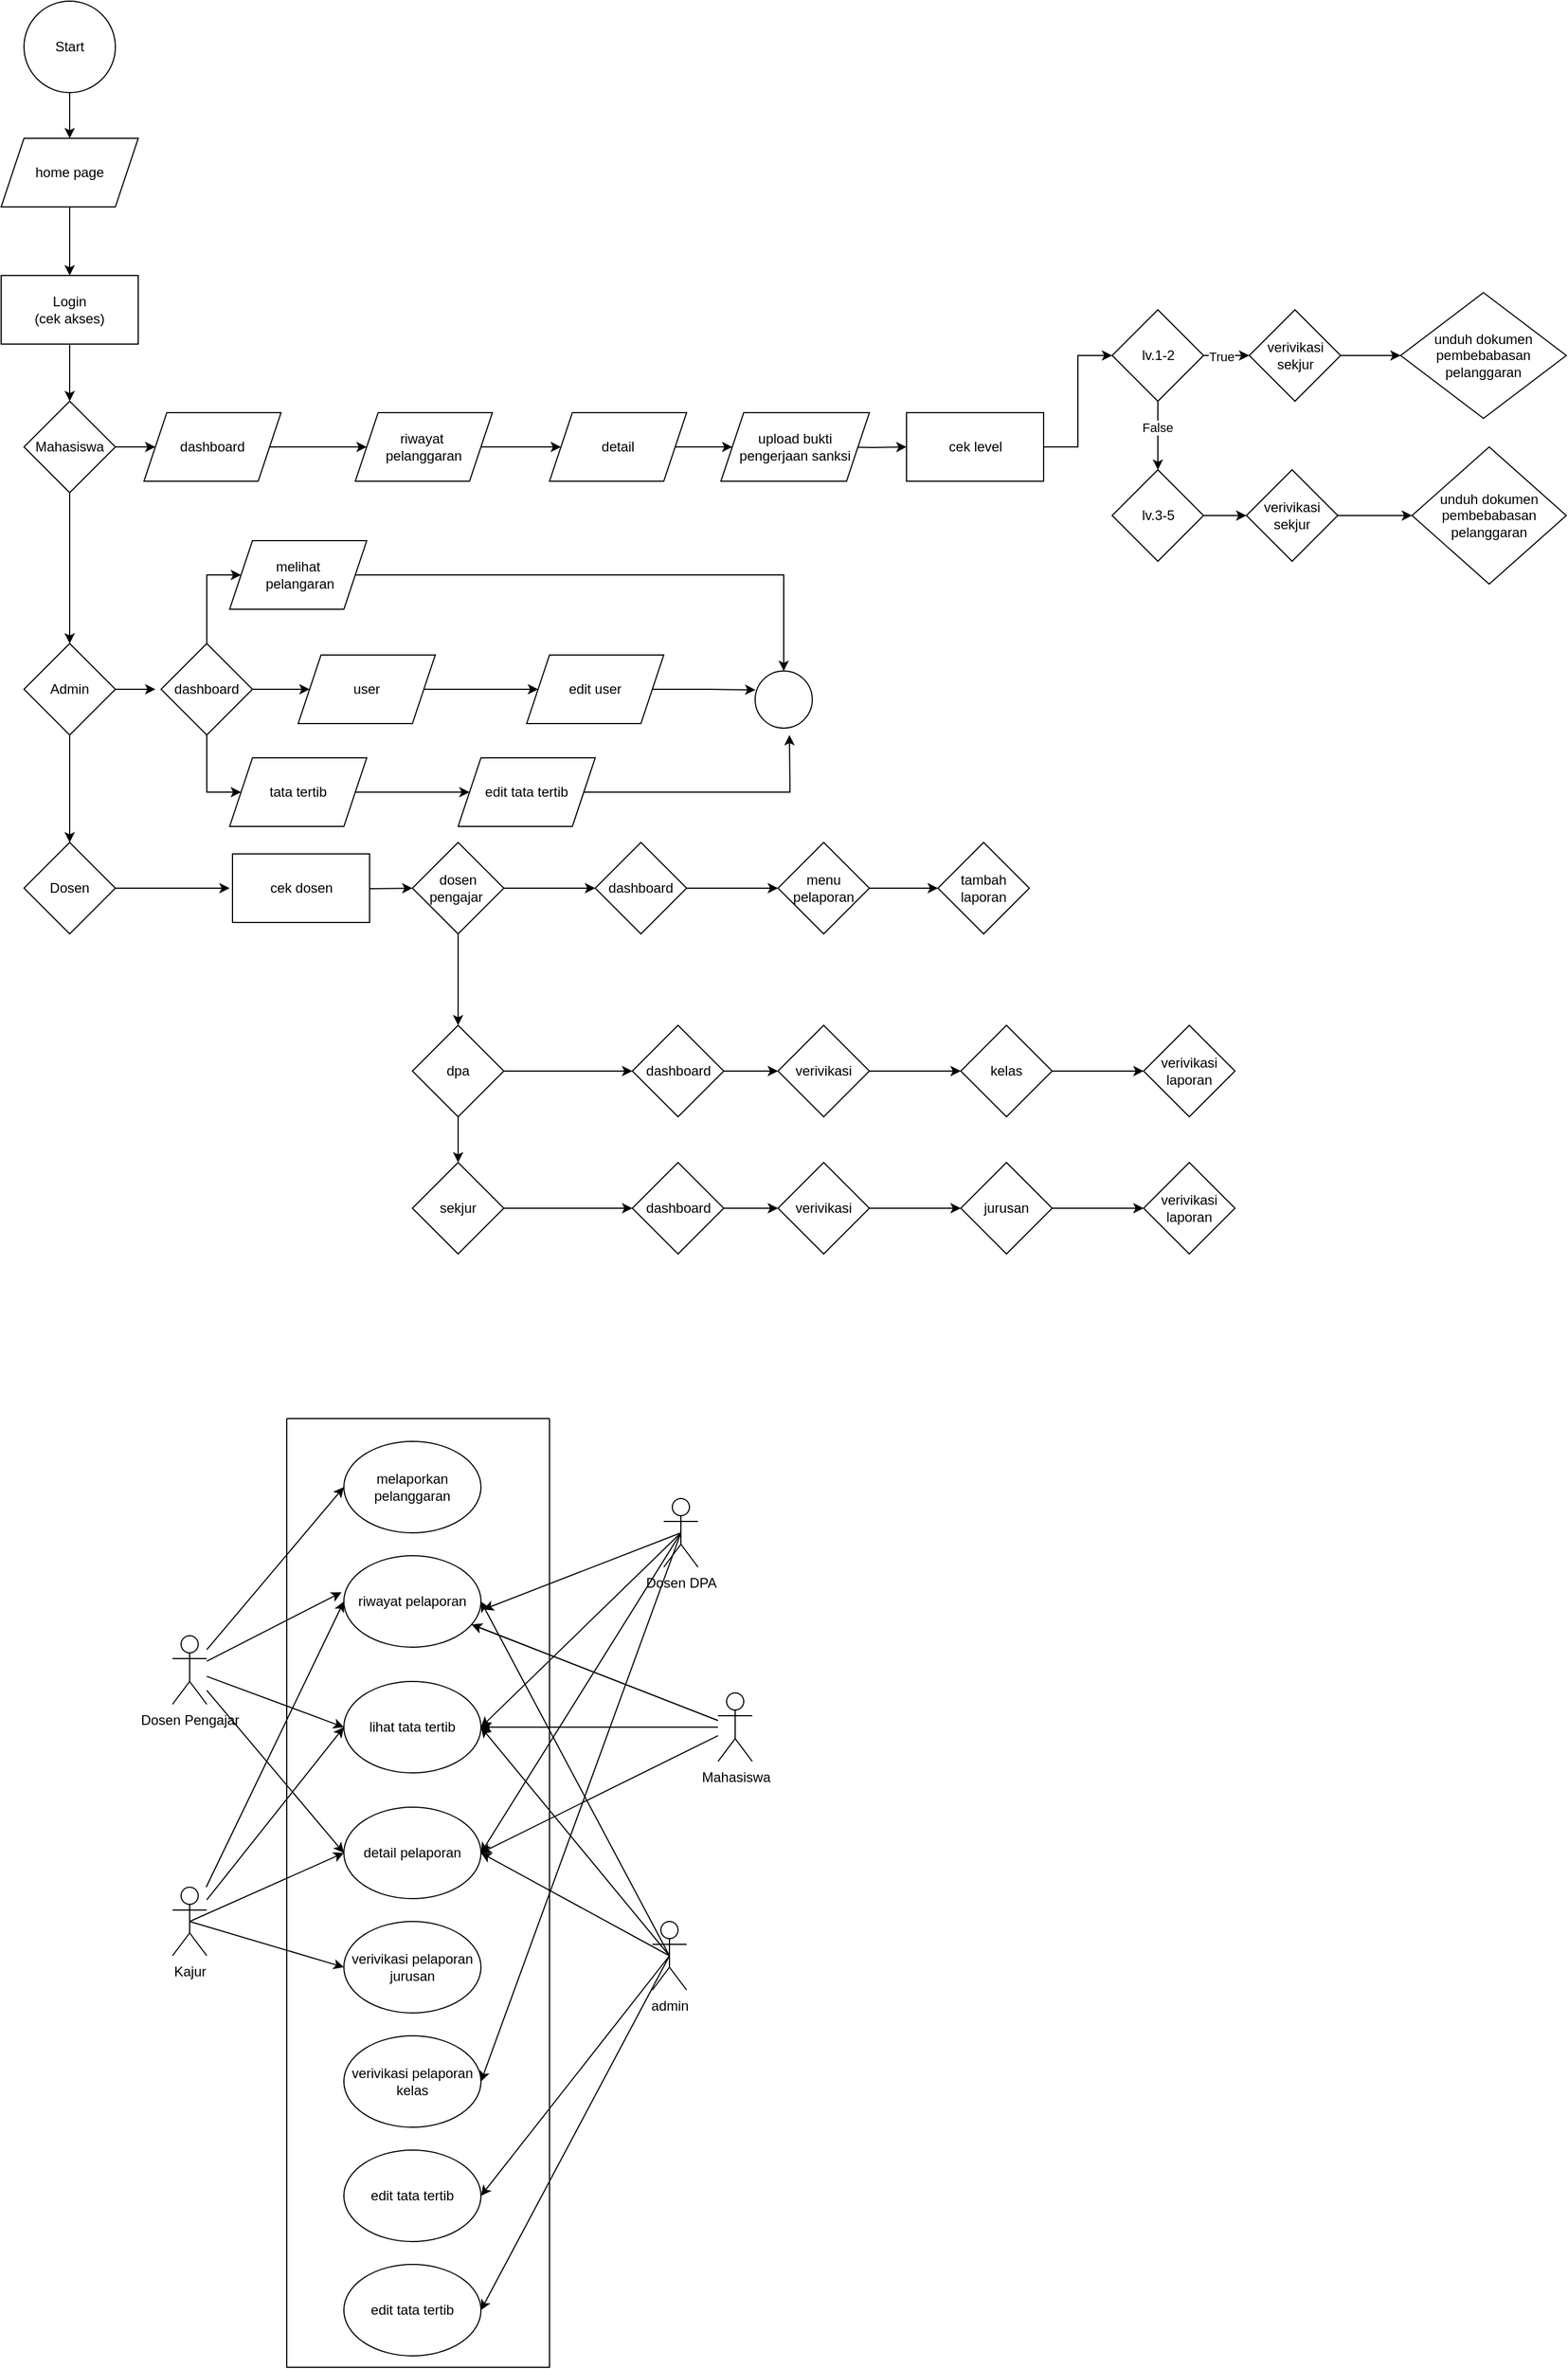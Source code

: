 <mxfile version="24.8.2">
  <diagram name="Page-1" id="3ynwzn3EcpxsBUbaeb0u">
    <mxGraphModel dx="3200" dy="1314" grid="1" gridSize="10" guides="1" tooltips="1" connect="1" arrows="1" fold="1" page="1" pageScale="1" pageWidth="850" pageHeight="1100" math="0" shadow="0">
      <root>
        <mxCell id="0" />
        <mxCell id="1" parent="0" />
        <mxCell id="JkH77zgFUwenDHWw9t2m-3" value="" style="edgeStyle=orthogonalEdgeStyle;rounded=0;orthogonalLoop=1;jettySize=auto;html=1;" edge="1" parent="1" source="JkH77zgFUwenDHWw9t2m-1" target="JkH77zgFUwenDHWw9t2m-2">
          <mxGeometry relative="1" as="geometry" />
        </mxCell>
        <mxCell id="JkH77zgFUwenDHWw9t2m-1" value="Start" style="ellipse;whiteSpace=wrap;html=1;aspect=fixed;" vertex="1" parent="1">
          <mxGeometry x="100" y="10" width="80" height="80" as="geometry" />
        </mxCell>
        <mxCell id="JkH77zgFUwenDHWw9t2m-5" value="" style="edgeStyle=orthogonalEdgeStyle;rounded=0;orthogonalLoop=1;jettySize=auto;html=1;" edge="1" parent="1" source="JkH77zgFUwenDHWw9t2m-2" target="JkH77zgFUwenDHWw9t2m-4">
          <mxGeometry relative="1" as="geometry" />
        </mxCell>
        <mxCell id="JkH77zgFUwenDHWw9t2m-2" value="home page" style="shape=parallelogram;perimeter=parallelogramPerimeter;whiteSpace=wrap;html=1;fixedSize=1;" vertex="1" parent="1">
          <mxGeometry x="80" y="130" width="120" height="60" as="geometry" />
        </mxCell>
        <mxCell id="JkH77zgFUwenDHWw9t2m-7" value="" style="edgeStyle=orthogonalEdgeStyle;rounded=0;orthogonalLoop=1;jettySize=auto;html=1;" edge="1" parent="1" source="JkH77zgFUwenDHWw9t2m-4" target="JkH77zgFUwenDHWw9t2m-6">
          <mxGeometry relative="1" as="geometry" />
        </mxCell>
        <mxCell id="JkH77zgFUwenDHWw9t2m-4" value="Login&lt;div&gt;(cek akses)&lt;/div&gt;" style="whiteSpace=wrap;html=1;" vertex="1" parent="1">
          <mxGeometry x="80" y="250" width="120" height="60" as="geometry" />
        </mxCell>
        <mxCell id="JkH77zgFUwenDHWw9t2m-9" value="" style="edgeStyle=orthogonalEdgeStyle;rounded=0;orthogonalLoop=1;jettySize=auto;html=1;" edge="1" parent="1" source="JkH77zgFUwenDHWw9t2m-6" target="JkH77zgFUwenDHWw9t2m-8">
          <mxGeometry relative="1" as="geometry" />
        </mxCell>
        <mxCell id="JkH77zgFUwenDHWw9t2m-130" style="edgeStyle=orthogonalEdgeStyle;rounded=0;orthogonalLoop=1;jettySize=auto;html=1;entryX=0;entryY=0.5;entryDx=0;entryDy=0;" edge="1" parent="1" source="JkH77zgFUwenDHWw9t2m-6" target="JkH77zgFUwenDHWw9t2m-129">
          <mxGeometry relative="1" as="geometry" />
        </mxCell>
        <mxCell id="JkH77zgFUwenDHWw9t2m-6" value="Mahasiswa" style="rhombus;whiteSpace=wrap;html=1;" vertex="1" parent="1">
          <mxGeometry x="100" y="360" width="80" height="80" as="geometry" />
        </mxCell>
        <mxCell id="JkH77zgFUwenDHWw9t2m-11" value="" style="edgeStyle=orthogonalEdgeStyle;rounded=0;orthogonalLoop=1;jettySize=auto;html=1;" edge="1" parent="1" source="JkH77zgFUwenDHWw9t2m-8" target="JkH77zgFUwenDHWw9t2m-10">
          <mxGeometry relative="1" as="geometry" />
        </mxCell>
        <mxCell id="JkH77zgFUwenDHWw9t2m-139" value="" style="edgeStyle=orthogonalEdgeStyle;rounded=0;orthogonalLoop=1;jettySize=auto;html=1;" edge="1" parent="1" source="JkH77zgFUwenDHWw9t2m-8">
          <mxGeometry relative="1" as="geometry">
            <mxPoint x="215" y="612.0" as="targetPoint" />
          </mxGeometry>
        </mxCell>
        <mxCell id="JkH77zgFUwenDHWw9t2m-8" value="Admin" style="rhombus;whiteSpace=wrap;html=1;" vertex="1" parent="1">
          <mxGeometry x="100" y="572" width="80" height="80" as="geometry" />
        </mxCell>
        <mxCell id="JkH77zgFUwenDHWw9t2m-151" style="edgeStyle=orthogonalEdgeStyle;rounded=0;orthogonalLoop=1;jettySize=auto;html=1;entryX=0;entryY=0.5;entryDx=0;entryDy=0;" edge="1" parent="1" source="JkH77zgFUwenDHWw9t2m-10">
          <mxGeometry relative="1" as="geometry">
            <mxPoint x="280" y="786" as="targetPoint" />
          </mxGeometry>
        </mxCell>
        <mxCell id="JkH77zgFUwenDHWw9t2m-10" value="Dosen" style="rhombus;whiteSpace=wrap;html=1;" vertex="1" parent="1">
          <mxGeometry x="100" y="746" width="80" height="80" as="geometry" />
        </mxCell>
        <mxCell id="JkH77zgFUwenDHWw9t2m-119" style="rounded=0;orthogonalLoop=1;jettySize=auto;html=1;" edge="1" parent="1" source="JkH77zgFUwenDHWw9t2m-12" target="JkH77zgFUwenDHWw9t2m-24">
          <mxGeometry relative="1" as="geometry" />
        </mxCell>
        <mxCell id="JkH77zgFUwenDHWw9t2m-120" style="rounded=0;orthogonalLoop=1;jettySize=auto;html=1;entryX=1;entryY=0.5;entryDx=0;entryDy=0;" edge="1" parent="1" source="JkH77zgFUwenDHWw9t2m-12" target="JkH77zgFUwenDHWw9t2m-23">
          <mxGeometry relative="1" as="geometry" />
        </mxCell>
        <mxCell id="JkH77zgFUwenDHWw9t2m-121" style="rounded=0;orthogonalLoop=1;jettySize=auto;html=1;" edge="1" parent="1" source="JkH77zgFUwenDHWw9t2m-12" target="JkH77zgFUwenDHWw9t2m-24">
          <mxGeometry relative="1" as="geometry" />
        </mxCell>
        <mxCell id="JkH77zgFUwenDHWw9t2m-122" style="rounded=0;orthogonalLoop=1;jettySize=auto;html=1;" edge="1" parent="1" source="JkH77zgFUwenDHWw9t2m-12">
          <mxGeometry relative="1" as="geometry">
            <mxPoint x="500" y="1630" as="targetPoint" />
          </mxGeometry>
        </mxCell>
        <mxCell id="JkH77zgFUwenDHWw9t2m-12" value="Mahasiswa" style="shape=umlActor;verticalLabelPosition=bottom;verticalAlign=top;html=1;outlineConnect=0;" vertex="1" parent="1">
          <mxGeometry x="707.5" y="1490" width="30" height="60" as="geometry" />
        </mxCell>
        <mxCell id="JkH77zgFUwenDHWw9t2m-82" style="rounded=0;orthogonalLoop=1;jettySize=auto;html=1;entryX=1;entryY=0.5;entryDx=0;entryDy=0;exitX=0.5;exitY=0.5;exitDx=0;exitDy=0;exitPerimeter=0;" edge="1" parent="1" source="JkH77zgFUwenDHWw9t2m-16" target="JkH77zgFUwenDHWw9t2m-23">
          <mxGeometry relative="1" as="geometry">
            <mxPoint x="610" y="1580" as="sourcePoint" />
          </mxGeometry>
        </mxCell>
        <mxCell id="JkH77zgFUwenDHWw9t2m-83" style="rounded=0;orthogonalLoop=1;jettySize=auto;html=1;exitX=0.5;exitY=0.5;exitDx=0;exitDy=0;exitPerimeter=0;entryX=1;entryY=0.5;entryDx=0;entryDy=0;" edge="1" parent="1" source="JkH77zgFUwenDHWw9t2m-16" target="JkH77zgFUwenDHWw9t2m-22">
          <mxGeometry relative="1" as="geometry" />
        </mxCell>
        <mxCell id="JkH77zgFUwenDHWw9t2m-91" style="rounded=0;orthogonalLoop=1;jettySize=auto;html=1;exitX=0.5;exitY=0.5;exitDx=0;exitDy=0;exitPerimeter=0;entryX=1;entryY=0.5;entryDx=0;entryDy=0;" edge="1" parent="1" source="JkH77zgFUwenDHWw9t2m-16" target="JkH77zgFUwenDHWw9t2m-20">
          <mxGeometry relative="1" as="geometry" />
        </mxCell>
        <mxCell id="JkH77zgFUwenDHWw9t2m-16" value="Dosen DPA" style="shape=umlActor;verticalLabelPosition=bottom;verticalAlign=top;html=1;outlineConnect=0;" vertex="1" parent="1">
          <mxGeometry x="660" y="1320" width="30" height="60" as="geometry" />
        </mxCell>
        <mxCell id="JkH77zgFUwenDHWw9t2m-20" value="verivikasi pelaporan kelas" style="ellipse;whiteSpace=wrap;html=1;" vertex="1" parent="1">
          <mxGeometry x="380" y="1790" width="120" height="80" as="geometry" />
        </mxCell>
        <mxCell id="JkH77zgFUwenDHWw9t2m-84" style="rounded=0;orthogonalLoop=1;jettySize=auto;html=1;entryX=0;entryY=0.5;entryDx=0;entryDy=0;" edge="1" parent="1" source="JkH77zgFUwenDHWw9t2m-21" target="JkH77zgFUwenDHWw9t2m-24">
          <mxGeometry relative="1" as="geometry" />
        </mxCell>
        <mxCell id="JkH77zgFUwenDHWw9t2m-85" style="rounded=0;orthogonalLoop=1;jettySize=auto;html=1;entryX=0;entryY=0.5;entryDx=0;entryDy=0;" edge="1" parent="1" source="JkH77zgFUwenDHWw9t2m-21" target="JkH77zgFUwenDHWw9t2m-23">
          <mxGeometry relative="1" as="geometry" />
        </mxCell>
        <mxCell id="JkH77zgFUwenDHWw9t2m-86" style="rounded=0;orthogonalLoop=1;jettySize=auto;html=1;exitX=0.5;exitY=0.5;exitDx=0;exitDy=0;exitPerimeter=0;entryX=0;entryY=0.5;entryDx=0;entryDy=0;" edge="1" parent="1" source="JkH77zgFUwenDHWw9t2m-21" target="JkH77zgFUwenDHWw9t2m-22">
          <mxGeometry relative="1" as="geometry" />
        </mxCell>
        <mxCell id="JkH77zgFUwenDHWw9t2m-87" style="rounded=0;orthogonalLoop=1;jettySize=auto;html=1;exitX=0.5;exitY=0.5;exitDx=0;exitDy=0;exitPerimeter=0;entryX=0;entryY=0.5;entryDx=0;entryDy=0;" edge="1" parent="1" source="JkH77zgFUwenDHWw9t2m-21" target="JkH77zgFUwenDHWw9t2m-25">
          <mxGeometry relative="1" as="geometry" />
        </mxCell>
        <mxCell id="JkH77zgFUwenDHWw9t2m-21" value="Kajur" style="shape=umlActor;verticalLabelPosition=bottom;verticalAlign=top;html=1;outlineConnect=0;" vertex="1" parent="1">
          <mxGeometry x="230" y="1660" width="30" height="60" as="geometry" />
        </mxCell>
        <mxCell id="JkH77zgFUwenDHWw9t2m-22" value="detail pelaporan&lt;span style=&quot;color: rgba(0, 0, 0, 0); font-family: monospace; font-size: 0px; text-align: start; text-wrap-mode: nowrap;&quot;&gt;%3CmxGraphModel%3E%3Croot%3E%3CmxCell%20id%3D%220%22%2F%3E%3CmxCell%20id%3D%221%22%20parent%3D%220%22%2F%3E%3CmxCell%20id%3D%222%22%20value%3D%22Mahasiswa%22%20style%3D%22shape%3DumlActor%3BverticalLabelPosition%3Dbottom%3BverticalAlign%3Dtop%3Bhtml%3D1%3BoutlineConnect%3D0%3B%22%20vertex%3D%221%22%20parent%3D%221%22%3E%3CmxGeometry%20x%3D%22420%22%20y%3D%22650%22%20width%3D%2230%22%20height%3D%2260%22%20as%3D%22geometry%22%2F%3E%3C%2FmxCell%3E%3CmxCell%20id%3D%223%22%20value%3D%22detail%20pelanggaran%22%20style%3D%22ellipse%3BwhiteSpace%3Dwrap%3Bhtml%3D1%3B%22%20vertex%3D%221%22%20parent%3D%221%22%3E%3CmxGeometry%20x%3D%22550%22%20y%3D%22780%22%20width%3D%22120%22%20height%3D%2280%22%20as%3D%22geometry%22%2F%3E%3C%2FmxCell%3E%3CmxCell%20id%3D%224%22%20value%3D%22tata%20tertib%22%20style%3D%22ellipse%3BwhiteSpace%3Dwrap%3Bhtml%3D1%3B%22%20vertex%3D%221%22%20parent%3D%221%22%3E%3CmxGeometry%20x%3D%22550%22%20y%3D%22660%22%20width%3D%22120%22%20height%3D%2280%22%20as%3D%22geometry%22%2F%3E%3C%2FmxCell%3E%3CmxCell%20id%3D%225%22%20value%3D%22riwayat%20pelanggaran%22%20style%3D%22ellipse%3BwhiteSpace%3Dwrap%3Bhtml%3D1%3B%22%20vertex%3D%221%22%20parent%3D%221%22%3E%3CmxGeometry%20x%3D%22550%22%20y%3D%22550%22%20width%3D%22120%22%20height%3D%2280%22%20as%3D%22geometry%22%2F%3E%3C%2FmxCell%3E%3C%2Froot%3E%3C%2FmxGraphModel%3E&lt;/span&gt;" style="ellipse;whiteSpace=wrap;html=1;" vertex="1" parent="1">
          <mxGeometry x="380" y="1590" width="120" height="80" as="geometry" />
        </mxCell>
        <mxCell id="JkH77zgFUwenDHWw9t2m-23" value="lihat tata tertib" style="ellipse;whiteSpace=wrap;html=1;" vertex="1" parent="1">
          <mxGeometry x="380" y="1480" width="120" height="80" as="geometry" />
        </mxCell>
        <mxCell id="JkH77zgFUwenDHWw9t2m-24" value="riwayat pelaporan" style="ellipse;whiteSpace=wrap;html=1;" vertex="1" parent="1">
          <mxGeometry x="380" y="1370" width="120" height="80" as="geometry" />
        </mxCell>
        <mxCell id="JkH77zgFUwenDHWw9t2m-25" value="verivikasi pelaporan jurusan" style="ellipse;whiteSpace=wrap;html=1;" vertex="1" parent="1">
          <mxGeometry x="380" y="1690" width="120" height="80" as="geometry" />
        </mxCell>
        <mxCell id="JkH77zgFUwenDHWw9t2m-88" style="rounded=0;orthogonalLoop=1;jettySize=auto;html=1;entryX=0;entryY=0.5;entryDx=0;entryDy=0;" edge="1" parent="1" source="JkH77zgFUwenDHWw9t2m-26" target="JkH77zgFUwenDHWw9t2m-23">
          <mxGeometry relative="1" as="geometry" />
        </mxCell>
        <mxCell id="JkH77zgFUwenDHWw9t2m-89" style="rounded=0;orthogonalLoop=1;jettySize=auto;html=1;entryX=0;entryY=0.5;entryDx=0;entryDy=0;" edge="1" parent="1" source="JkH77zgFUwenDHWw9t2m-26" target="JkH77zgFUwenDHWw9t2m-22">
          <mxGeometry relative="1" as="geometry" />
        </mxCell>
        <mxCell id="JkH77zgFUwenDHWw9t2m-93" style="rounded=0;orthogonalLoop=1;jettySize=auto;html=1;entryX=0;entryY=0.5;entryDx=0;entryDy=0;" edge="1" parent="1" source="JkH77zgFUwenDHWw9t2m-26" target="JkH77zgFUwenDHWw9t2m-30">
          <mxGeometry relative="1" as="geometry" />
        </mxCell>
        <mxCell id="JkH77zgFUwenDHWw9t2m-26" value="Dosen Pengajar" style="shape=umlActor;verticalLabelPosition=bottom;verticalAlign=top;html=1;outlineConnect=0;" vertex="1" parent="1">
          <mxGeometry x="230" y="1440" width="30" height="60" as="geometry" />
        </mxCell>
        <mxCell id="JkH77zgFUwenDHWw9t2m-30" value="melaporkan pelanggaran" style="ellipse;whiteSpace=wrap;html=1;" vertex="1" parent="1">
          <mxGeometry x="380" y="1270" width="120" height="80" as="geometry" />
        </mxCell>
        <mxCell id="JkH77zgFUwenDHWw9t2m-97" style="rounded=0;orthogonalLoop=1;jettySize=auto;html=1;exitX=0.5;exitY=0.5;exitDx=0;exitDy=0;exitPerimeter=0;entryX=1;entryY=0.5;entryDx=0;entryDy=0;" edge="1" parent="1" source="JkH77zgFUwenDHWw9t2m-31" target="JkH77zgFUwenDHWw9t2m-96">
          <mxGeometry relative="1" as="geometry" />
        </mxCell>
        <mxCell id="JkH77zgFUwenDHWw9t2m-99" style="rounded=0;orthogonalLoop=1;jettySize=auto;html=1;exitX=0.5;exitY=0.5;exitDx=0;exitDy=0;exitPerimeter=0;entryX=1;entryY=0.5;entryDx=0;entryDy=0;" edge="1" parent="1" source="JkH77zgFUwenDHWw9t2m-31" target="JkH77zgFUwenDHWw9t2m-98">
          <mxGeometry relative="1" as="geometry" />
        </mxCell>
        <mxCell id="JkH77zgFUwenDHWw9t2m-100" style="rounded=0;orthogonalLoop=1;jettySize=auto;html=1;exitX=0.5;exitY=0.5;exitDx=0;exitDy=0;exitPerimeter=0;entryX=1;entryY=0.5;entryDx=0;entryDy=0;" edge="1" parent="1" source="JkH77zgFUwenDHWw9t2m-31" target="JkH77zgFUwenDHWw9t2m-22">
          <mxGeometry relative="1" as="geometry" />
        </mxCell>
        <mxCell id="JkH77zgFUwenDHWw9t2m-101" style="rounded=0;orthogonalLoop=1;jettySize=auto;html=1;exitX=0.5;exitY=0.5;exitDx=0;exitDy=0;exitPerimeter=0;entryX=1;entryY=0.5;entryDx=0;entryDy=0;" edge="1" parent="1" source="JkH77zgFUwenDHWw9t2m-31" target="JkH77zgFUwenDHWw9t2m-23">
          <mxGeometry relative="1" as="geometry" />
        </mxCell>
        <mxCell id="JkH77zgFUwenDHWw9t2m-102" style="rounded=0;orthogonalLoop=1;jettySize=auto;html=1;exitX=0.5;exitY=0.5;exitDx=0;exitDy=0;exitPerimeter=0;entryX=1;entryY=0.5;entryDx=0;entryDy=0;" edge="1" parent="1" source="JkH77zgFUwenDHWw9t2m-31" target="JkH77zgFUwenDHWw9t2m-24">
          <mxGeometry relative="1" as="geometry" />
        </mxCell>
        <mxCell id="JkH77zgFUwenDHWw9t2m-31" value="admin" style="shape=umlActor;verticalLabelPosition=bottom;verticalAlign=top;html=1;outlineConnect=0;" vertex="1" parent="1">
          <mxGeometry x="650" y="1690" width="30" height="60" as="geometry" />
        </mxCell>
        <mxCell id="JkH77zgFUwenDHWw9t2m-45" value="" style="edgeStyle=orthogonalEdgeStyle;rounded=0;orthogonalLoop=1;jettySize=auto;html=1;" edge="1" parent="1" target="JkH77zgFUwenDHWw9t2m-44">
          <mxGeometry relative="1" as="geometry">
            <mxPoint x="812.5" y="400" as="sourcePoint" />
          </mxGeometry>
        </mxCell>
        <mxCell id="JkH77zgFUwenDHWw9t2m-106" value="" style="edgeStyle=orthogonalEdgeStyle;rounded=0;orthogonalLoop=1;jettySize=auto;html=1;" edge="1" parent="1" source="JkH77zgFUwenDHWw9t2m-44" target="JkH77zgFUwenDHWw9t2m-105">
          <mxGeometry relative="1" as="geometry">
            <Array as="points">
              <mxPoint x="1022.5" y="400" />
              <mxPoint x="1022.5" y="320" />
            </Array>
          </mxGeometry>
        </mxCell>
        <mxCell id="JkH77zgFUwenDHWw9t2m-44" value="cek level" style="whiteSpace=wrap;html=1;" vertex="1" parent="1">
          <mxGeometry x="872.5" y="370" width="120" height="60" as="geometry" />
        </mxCell>
        <mxCell id="JkH77zgFUwenDHWw9t2m-50" value="" style="edgeStyle=orthogonalEdgeStyle;rounded=0;orthogonalLoop=1;jettySize=auto;html=1;" edge="1" parent="1" source="JkH77zgFUwenDHWw9t2m-46" target="JkH77zgFUwenDHWw9t2m-49">
          <mxGeometry relative="1" as="geometry" />
        </mxCell>
        <mxCell id="JkH77zgFUwenDHWw9t2m-46" value="verivikasi sekjur" style="rhombus;whiteSpace=wrap;html=1;" vertex="1" parent="1">
          <mxGeometry x="1172.5" y="280" width="80" height="80" as="geometry" />
        </mxCell>
        <mxCell id="JkH77zgFUwenDHWw9t2m-49" value="unduh dokumen pembebabasan pelanggaran" style="rhombus;whiteSpace=wrap;html=1;" vertex="1" parent="1">
          <mxGeometry x="1305" y="265" width="145" height="110" as="geometry" />
        </mxCell>
        <mxCell id="JkH77zgFUwenDHWw9t2m-59" value="" style="edgeStyle=orthogonalEdgeStyle;rounded=0;orthogonalLoop=1;jettySize=auto;html=1;" edge="1" parent="1" target="JkH77zgFUwenDHWw9t2m-58">
          <mxGeometry relative="1" as="geometry">
            <mxPoint x="360" y="786" as="sourcePoint" />
          </mxGeometry>
        </mxCell>
        <mxCell id="JkH77zgFUwenDHWw9t2m-61" value="" style="edgeStyle=orthogonalEdgeStyle;rounded=0;orthogonalLoop=1;jettySize=auto;html=1;" edge="1" parent="1" source="JkH77zgFUwenDHWw9t2m-58" target="JkH77zgFUwenDHWw9t2m-60">
          <mxGeometry relative="1" as="geometry" />
        </mxCell>
        <mxCell id="JkH77zgFUwenDHWw9t2m-158" value="" style="edgeStyle=orthogonalEdgeStyle;rounded=0;orthogonalLoop=1;jettySize=auto;html=1;" edge="1" parent="1" source="JkH77zgFUwenDHWw9t2m-58" target="JkH77zgFUwenDHWw9t2m-66">
          <mxGeometry relative="1" as="geometry" />
        </mxCell>
        <mxCell id="JkH77zgFUwenDHWw9t2m-58" value="dosen pengajar&amp;nbsp;" style="rhombus;whiteSpace=wrap;html=1;" vertex="1" parent="1">
          <mxGeometry x="440" y="746" width="80" height="80" as="geometry" />
        </mxCell>
        <mxCell id="JkH77zgFUwenDHWw9t2m-63" value="" style="edgeStyle=orthogonalEdgeStyle;rounded=0;orthogonalLoop=1;jettySize=auto;html=1;" edge="1" parent="1" source="JkH77zgFUwenDHWw9t2m-60" target="JkH77zgFUwenDHWw9t2m-62">
          <mxGeometry relative="1" as="geometry" />
        </mxCell>
        <mxCell id="JkH77zgFUwenDHWw9t2m-60" value="dashboard" style="rhombus;whiteSpace=wrap;html=1;" vertex="1" parent="1">
          <mxGeometry x="600" y="746" width="80" height="80" as="geometry" />
        </mxCell>
        <mxCell id="JkH77zgFUwenDHWw9t2m-65" value="" style="edgeStyle=orthogonalEdgeStyle;rounded=0;orthogonalLoop=1;jettySize=auto;html=1;" edge="1" parent="1" source="JkH77zgFUwenDHWw9t2m-62" target="JkH77zgFUwenDHWw9t2m-64">
          <mxGeometry relative="1" as="geometry" />
        </mxCell>
        <mxCell id="JkH77zgFUwenDHWw9t2m-62" value="menu pelaporan" style="rhombus;whiteSpace=wrap;html=1;" vertex="1" parent="1">
          <mxGeometry x="760" y="746" width="80" height="80" as="geometry" />
        </mxCell>
        <mxCell id="JkH77zgFUwenDHWw9t2m-64" value="tambah laporan" style="rhombus;whiteSpace=wrap;html=1;" vertex="1" parent="1">
          <mxGeometry x="900" y="746" width="80" height="80" as="geometry" />
        </mxCell>
        <mxCell id="JkH77zgFUwenDHWw9t2m-69" value="" style="edgeStyle=orthogonalEdgeStyle;rounded=0;orthogonalLoop=1;jettySize=auto;html=1;" edge="1" parent="1" source="JkH77zgFUwenDHWw9t2m-66" target="JkH77zgFUwenDHWw9t2m-68">
          <mxGeometry relative="1" as="geometry" />
        </mxCell>
        <mxCell id="JkH77zgFUwenDHWw9t2m-181" value="" style="edgeStyle=orthogonalEdgeStyle;rounded=0;orthogonalLoop=1;jettySize=auto;html=1;" edge="1" parent="1" source="JkH77zgFUwenDHWw9t2m-66" target="JkH77zgFUwenDHWw9t2m-173">
          <mxGeometry relative="1" as="geometry" />
        </mxCell>
        <mxCell id="JkH77zgFUwenDHWw9t2m-66" value="dpa" style="rhombus;whiteSpace=wrap;html=1;" vertex="1" parent="1">
          <mxGeometry x="440" y="906" width="80" height="80" as="geometry" />
        </mxCell>
        <mxCell id="JkH77zgFUwenDHWw9t2m-75" value="" style="edgeStyle=orthogonalEdgeStyle;rounded=0;orthogonalLoop=1;jettySize=auto;html=1;" edge="1" parent="1" source="JkH77zgFUwenDHWw9t2m-68" target="JkH77zgFUwenDHWw9t2m-74">
          <mxGeometry relative="1" as="geometry" />
        </mxCell>
        <mxCell id="JkH77zgFUwenDHWw9t2m-68" value="dashboard" style="rhombus;whiteSpace=wrap;html=1;" vertex="1" parent="1">
          <mxGeometry x="632.5" y="906" width="80" height="80" as="geometry" />
        </mxCell>
        <mxCell id="JkH77zgFUwenDHWw9t2m-77" value="" style="edgeStyle=orthogonalEdgeStyle;rounded=0;orthogonalLoop=1;jettySize=auto;html=1;" edge="1" parent="1" source="JkH77zgFUwenDHWw9t2m-74" target="JkH77zgFUwenDHWw9t2m-76">
          <mxGeometry relative="1" as="geometry" />
        </mxCell>
        <mxCell id="JkH77zgFUwenDHWw9t2m-74" value="verivikasi" style="rhombus;whiteSpace=wrap;html=1;" vertex="1" parent="1">
          <mxGeometry x="760" y="906" width="80" height="80" as="geometry" />
        </mxCell>
        <mxCell id="JkH77zgFUwenDHWw9t2m-79" value="" style="edgeStyle=orthogonalEdgeStyle;rounded=0;orthogonalLoop=1;jettySize=auto;html=1;" edge="1" parent="1" source="JkH77zgFUwenDHWw9t2m-76" target="JkH77zgFUwenDHWw9t2m-78">
          <mxGeometry relative="1" as="geometry" />
        </mxCell>
        <mxCell id="JkH77zgFUwenDHWw9t2m-76" value="kelas" style="rhombus;whiteSpace=wrap;html=1;" vertex="1" parent="1">
          <mxGeometry x="920" y="906" width="80" height="80" as="geometry" />
        </mxCell>
        <mxCell id="JkH77zgFUwenDHWw9t2m-78" value="verivikasi laporan" style="rhombus;whiteSpace=wrap;html=1;" vertex="1" parent="1">
          <mxGeometry x="1080" y="906" width="80" height="80" as="geometry" />
        </mxCell>
        <mxCell id="JkH77zgFUwenDHWw9t2m-81" style="rounded=0;orthogonalLoop=1;jettySize=auto;html=1;exitX=0.5;exitY=0.5;exitDx=0;exitDy=0;exitPerimeter=0;entryX=1.017;entryY=0.588;entryDx=0;entryDy=0;entryPerimeter=0;" edge="1" parent="1" source="JkH77zgFUwenDHWw9t2m-16" target="JkH77zgFUwenDHWw9t2m-24">
          <mxGeometry relative="1" as="geometry" />
        </mxCell>
        <mxCell id="JkH77zgFUwenDHWw9t2m-90" style="rounded=0;orthogonalLoop=1;jettySize=auto;html=1;entryX=-0.017;entryY=0.4;entryDx=0;entryDy=0;entryPerimeter=0;" edge="1" parent="1" source="JkH77zgFUwenDHWw9t2m-26" target="JkH77zgFUwenDHWw9t2m-24">
          <mxGeometry relative="1" as="geometry" />
        </mxCell>
        <mxCell id="JkH77zgFUwenDHWw9t2m-96" value="edit tata tertib" style="ellipse;whiteSpace=wrap;html=1;" vertex="1" parent="1">
          <mxGeometry x="380" y="1890" width="120" height="80" as="geometry" />
        </mxCell>
        <mxCell id="JkH77zgFUwenDHWw9t2m-98" value="edit tata tertib" style="ellipse;whiteSpace=wrap;html=1;" vertex="1" parent="1">
          <mxGeometry x="380" y="1990" width="120" height="80" as="geometry" />
        </mxCell>
        <mxCell id="JkH77zgFUwenDHWw9t2m-104" value="" style="swimlane;startSize=0;" vertex="1" parent="1">
          <mxGeometry x="330" y="1250" width="230" height="830" as="geometry" />
        </mxCell>
        <mxCell id="JkH77zgFUwenDHWw9t2m-107" value="" style="edgeStyle=orthogonalEdgeStyle;rounded=0;orthogonalLoop=1;jettySize=auto;html=1;" edge="1" parent="1" source="JkH77zgFUwenDHWw9t2m-105" target="JkH77zgFUwenDHWw9t2m-46">
          <mxGeometry relative="1" as="geometry" />
        </mxCell>
        <mxCell id="JkH77zgFUwenDHWw9t2m-115" value="True" style="edgeLabel;html=1;align=center;verticalAlign=middle;resizable=0;points=[];" vertex="1" connectable="0" parent="JkH77zgFUwenDHWw9t2m-107">
          <mxGeometry x="-0.25" y="-1" relative="1" as="geometry">
            <mxPoint as="offset" />
          </mxGeometry>
        </mxCell>
        <mxCell id="JkH77zgFUwenDHWw9t2m-114" value="" style="edgeStyle=orthogonalEdgeStyle;rounded=0;orthogonalLoop=1;jettySize=auto;html=1;" edge="1" parent="1" source="JkH77zgFUwenDHWw9t2m-105" target="JkH77zgFUwenDHWw9t2m-112">
          <mxGeometry relative="1" as="geometry" />
        </mxCell>
        <mxCell id="JkH77zgFUwenDHWw9t2m-117" value="False" style="edgeLabel;html=1;align=center;verticalAlign=middle;resizable=0;points=[];" vertex="1" connectable="0" parent="JkH77zgFUwenDHWw9t2m-114">
          <mxGeometry x="-0.233" y="-1" relative="1" as="geometry">
            <mxPoint as="offset" />
          </mxGeometry>
        </mxCell>
        <mxCell id="JkH77zgFUwenDHWw9t2m-105" value="lv.1-2" style="rhombus;whiteSpace=wrap;html=1;" vertex="1" parent="1">
          <mxGeometry x="1052.5" y="280" width="80" height="80" as="geometry" />
        </mxCell>
        <mxCell id="JkH77zgFUwenDHWw9t2m-108" value="" style="edgeStyle=orthogonalEdgeStyle;rounded=0;orthogonalLoop=1;jettySize=auto;html=1;" edge="1" parent="1" source="JkH77zgFUwenDHWw9t2m-109" target="JkH77zgFUwenDHWw9t2m-110">
          <mxGeometry relative="1" as="geometry" />
        </mxCell>
        <mxCell id="JkH77zgFUwenDHWw9t2m-109" value="verivikasi sekjur" style="rhombus;whiteSpace=wrap;html=1;" vertex="1" parent="1">
          <mxGeometry x="1170" y="420" width="80" height="80" as="geometry" />
        </mxCell>
        <mxCell id="JkH77zgFUwenDHWw9t2m-110" value="unduh dokumen pembebabasan pelanggaran" style="rhombus;whiteSpace=wrap;html=1;" vertex="1" parent="1">
          <mxGeometry x="1315" y="400" width="135" height="120" as="geometry" />
        </mxCell>
        <mxCell id="JkH77zgFUwenDHWw9t2m-111" value="" style="edgeStyle=orthogonalEdgeStyle;rounded=0;orthogonalLoop=1;jettySize=auto;html=1;" edge="1" parent="1" source="JkH77zgFUwenDHWw9t2m-112" target="JkH77zgFUwenDHWw9t2m-109">
          <mxGeometry relative="1" as="geometry" />
        </mxCell>
        <mxCell id="JkH77zgFUwenDHWw9t2m-112" value="lv.3-5" style="rhombus;whiteSpace=wrap;html=1;" vertex="1" parent="1">
          <mxGeometry x="1052.5" y="420" width="80" height="80" as="geometry" />
        </mxCell>
        <mxCell id="JkH77zgFUwenDHWw9t2m-133" value="" style="edgeStyle=orthogonalEdgeStyle;rounded=0;orthogonalLoop=1;jettySize=auto;html=1;" edge="1" parent="1" source="JkH77zgFUwenDHWw9t2m-129" target="JkH77zgFUwenDHWw9t2m-131">
          <mxGeometry relative="1" as="geometry" />
        </mxCell>
        <mxCell id="JkH77zgFUwenDHWw9t2m-129" value="dashboard" style="shape=parallelogram;perimeter=parallelogramPerimeter;whiteSpace=wrap;html=1;fixedSize=1;" vertex="1" parent="1">
          <mxGeometry x="205" y="370" width="120" height="60" as="geometry" />
        </mxCell>
        <mxCell id="JkH77zgFUwenDHWw9t2m-135" value="" style="edgeStyle=orthogonalEdgeStyle;rounded=0;orthogonalLoop=1;jettySize=auto;html=1;" edge="1" parent="1" source="JkH77zgFUwenDHWw9t2m-131" target="JkH77zgFUwenDHWw9t2m-134">
          <mxGeometry relative="1" as="geometry" />
        </mxCell>
        <mxCell id="JkH77zgFUwenDHWw9t2m-131" value="riwayat&amp;nbsp;&lt;div&gt;pelanggaran&lt;/div&gt;" style="shape=parallelogram;perimeter=parallelogramPerimeter;whiteSpace=wrap;html=1;fixedSize=1;" vertex="1" parent="1">
          <mxGeometry x="390" y="370" width="120" height="60" as="geometry" />
        </mxCell>
        <mxCell id="JkH77zgFUwenDHWw9t2m-137" value="" style="edgeStyle=orthogonalEdgeStyle;rounded=0;orthogonalLoop=1;jettySize=auto;html=1;" edge="1" parent="1" source="JkH77zgFUwenDHWw9t2m-134" target="JkH77zgFUwenDHWw9t2m-136">
          <mxGeometry relative="1" as="geometry" />
        </mxCell>
        <mxCell id="JkH77zgFUwenDHWw9t2m-134" value="detail" style="shape=parallelogram;perimeter=parallelogramPerimeter;whiteSpace=wrap;html=1;fixedSize=1;" vertex="1" parent="1">
          <mxGeometry x="560" y="370" width="120" height="60" as="geometry" />
        </mxCell>
        <mxCell id="JkH77zgFUwenDHWw9t2m-136" value="upload bukti pengerjaan sanksi" style="shape=parallelogram;perimeter=parallelogramPerimeter;whiteSpace=wrap;html=1;fixedSize=1;" vertex="1" parent="1">
          <mxGeometry x="710" y="370" width="130" height="60" as="geometry" />
        </mxCell>
        <mxCell id="JkH77zgFUwenDHWw9t2m-142" style="edgeStyle=orthogonalEdgeStyle;rounded=0;orthogonalLoop=1;jettySize=auto;html=1;entryX=0;entryY=0.5;entryDx=0;entryDy=0;" edge="1" parent="1" source="JkH77zgFUwenDHWw9t2m-140" target="JkH77zgFUwenDHWw9t2m-141">
          <mxGeometry relative="1" as="geometry">
            <Array as="points">
              <mxPoint x="260" y="512" />
            </Array>
          </mxGeometry>
        </mxCell>
        <mxCell id="JkH77zgFUwenDHWw9t2m-144" value="" style="edgeStyle=orthogonalEdgeStyle;rounded=0;orthogonalLoop=1;jettySize=auto;html=1;" edge="1" parent="1" source="JkH77zgFUwenDHWw9t2m-140" target="JkH77zgFUwenDHWw9t2m-143">
          <mxGeometry relative="1" as="geometry" />
        </mxCell>
        <mxCell id="JkH77zgFUwenDHWw9t2m-148" style="edgeStyle=orthogonalEdgeStyle;rounded=0;orthogonalLoop=1;jettySize=auto;html=1;entryX=0;entryY=0.5;entryDx=0;entryDy=0;" edge="1" parent="1" source="JkH77zgFUwenDHWw9t2m-140" target="JkH77zgFUwenDHWw9t2m-147">
          <mxGeometry relative="1" as="geometry">
            <Array as="points">
              <mxPoint x="260" y="702" />
            </Array>
          </mxGeometry>
        </mxCell>
        <mxCell id="JkH77zgFUwenDHWw9t2m-140" value="dashboard" style="rhombus;whiteSpace=wrap;html=1;" vertex="1" parent="1">
          <mxGeometry x="220" y="572" width="80" height="80" as="geometry" />
        </mxCell>
        <mxCell id="JkH77zgFUwenDHWw9t2m-153" style="edgeStyle=orthogonalEdgeStyle;rounded=0;orthogonalLoop=1;jettySize=auto;html=1;entryX=0.5;entryY=0;entryDx=0;entryDy=0;" edge="1" parent="1" source="JkH77zgFUwenDHWw9t2m-141" target="JkH77zgFUwenDHWw9t2m-152">
          <mxGeometry relative="1" as="geometry" />
        </mxCell>
        <mxCell id="JkH77zgFUwenDHWw9t2m-141" value="melihat&lt;div&gt;&amp;nbsp;pelangaran&lt;/div&gt;" style="shape=parallelogram;perimeter=parallelogramPerimeter;whiteSpace=wrap;html=1;fixedSize=1;" vertex="1" parent="1">
          <mxGeometry x="280" y="482" width="120" height="60" as="geometry" />
        </mxCell>
        <mxCell id="JkH77zgFUwenDHWw9t2m-146" value="" style="edgeStyle=orthogonalEdgeStyle;rounded=0;orthogonalLoop=1;jettySize=auto;html=1;" edge="1" parent="1" source="JkH77zgFUwenDHWw9t2m-143" target="JkH77zgFUwenDHWw9t2m-145">
          <mxGeometry relative="1" as="geometry" />
        </mxCell>
        <mxCell id="JkH77zgFUwenDHWw9t2m-143" value="user" style="shape=parallelogram;perimeter=parallelogramPerimeter;whiteSpace=wrap;html=1;fixedSize=1;" vertex="1" parent="1">
          <mxGeometry x="340" y="582" width="120" height="60" as="geometry" />
        </mxCell>
        <mxCell id="JkH77zgFUwenDHWw9t2m-145" value="edit user" style="shape=parallelogram;perimeter=parallelogramPerimeter;whiteSpace=wrap;html=1;fixedSize=1;" vertex="1" parent="1">
          <mxGeometry x="540" y="582" width="120" height="60" as="geometry" />
        </mxCell>
        <mxCell id="JkH77zgFUwenDHWw9t2m-150" value="" style="edgeStyle=orthogonalEdgeStyle;rounded=0;orthogonalLoop=1;jettySize=auto;html=1;" edge="1" parent="1" source="JkH77zgFUwenDHWw9t2m-147" target="JkH77zgFUwenDHWw9t2m-149">
          <mxGeometry relative="1" as="geometry" />
        </mxCell>
        <mxCell id="JkH77zgFUwenDHWw9t2m-147" value="tata tertib" style="shape=parallelogram;perimeter=parallelogramPerimeter;whiteSpace=wrap;html=1;fixedSize=1;" vertex="1" parent="1">
          <mxGeometry x="280" y="672" width="120" height="60" as="geometry" />
        </mxCell>
        <mxCell id="JkH77zgFUwenDHWw9t2m-155" style="edgeStyle=orthogonalEdgeStyle;rounded=0;orthogonalLoop=1;jettySize=auto;html=1;" edge="1" parent="1" source="JkH77zgFUwenDHWw9t2m-149">
          <mxGeometry relative="1" as="geometry">
            <mxPoint x="770" y="652" as="targetPoint" />
          </mxGeometry>
        </mxCell>
        <mxCell id="JkH77zgFUwenDHWw9t2m-149" value="edit tata tertib" style="shape=parallelogram;perimeter=parallelogramPerimeter;whiteSpace=wrap;html=1;fixedSize=1;" vertex="1" parent="1">
          <mxGeometry x="480" y="672" width="120" height="60" as="geometry" />
        </mxCell>
        <mxCell id="JkH77zgFUwenDHWw9t2m-152" value="" style="ellipse;whiteSpace=wrap;html=1;aspect=fixed;" vertex="1" parent="1">
          <mxGeometry x="740" y="596" width="50" height="50" as="geometry" />
        </mxCell>
        <mxCell id="JkH77zgFUwenDHWw9t2m-154" style="edgeStyle=orthogonalEdgeStyle;rounded=0;orthogonalLoop=1;jettySize=auto;html=1;entryX=0.004;entryY=0.331;entryDx=0;entryDy=0;entryPerimeter=0;" edge="1" parent="1" source="JkH77zgFUwenDHWw9t2m-145" target="JkH77zgFUwenDHWw9t2m-152">
          <mxGeometry relative="1" as="geometry" />
        </mxCell>
        <mxCell id="JkH77zgFUwenDHWw9t2m-157" value="cek dosen" style="rounded=0;whiteSpace=wrap;html=1;" vertex="1" parent="1">
          <mxGeometry x="282.5" y="756" width="120" height="60" as="geometry" />
        </mxCell>
        <mxCell id="JkH77zgFUwenDHWw9t2m-172" value="" style="edgeStyle=orthogonalEdgeStyle;rounded=0;orthogonalLoop=1;jettySize=auto;html=1;" edge="1" parent="1" source="JkH77zgFUwenDHWw9t2m-173" target="JkH77zgFUwenDHWw9t2m-175">
          <mxGeometry relative="1" as="geometry" />
        </mxCell>
        <mxCell id="JkH77zgFUwenDHWw9t2m-173" value="sekjur" style="rhombus;whiteSpace=wrap;html=1;" vertex="1" parent="1">
          <mxGeometry x="440" y="1026" width="80" height="80" as="geometry" />
        </mxCell>
        <mxCell id="JkH77zgFUwenDHWw9t2m-174" value="" style="edgeStyle=orthogonalEdgeStyle;rounded=0;orthogonalLoop=1;jettySize=auto;html=1;" edge="1" parent="1" source="JkH77zgFUwenDHWw9t2m-175" target="JkH77zgFUwenDHWw9t2m-177">
          <mxGeometry relative="1" as="geometry" />
        </mxCell>
        <mxCell id="JkH77zgFUwenDHWw9t2m-175" value="dashboard" style="rhombus;whiteSpace=wrap;html=1;" vertex="1" parent="1">
          <mxGeometry x="632.5" y="1026" width="80" height="80" as="geometry" />
        </mxCell>
        <mxCell id="JkH77zgFUwenDHWw9t2m-176" value="" style="edgeStyle=orthogonalEdgeStyle;rounded=0;orthogonalLoop=1;jettySize=auto;html=1;" edge="1" parent="1" source="JkH77zgFUwenDHWw9t2m-177" target="JkH77zgFUwenDHWw9t2m-179">
          <mxGeometry relative="1" as="geometry" />
        </mxCell>
        <mxCell id="JkH77zgFUwenDHWw9t2m-177" value="verivikasi" style="rhombus;whiteSpace=wrap;html=1;" vertex="1" parent="1">
          <mxGeometry x="760" y="1026" width="80" height="80" as="geometry" />
        </mxCell>
        <mxCell id="JkH77zgFUwenDHWw9t2m-178" value="" style="edgeStyle=orthogonalEdgeStyle;rounded=0;orthogonalLoop=1;jettySize=auto;html=1;" edge="1" parent="1" source="JkH77zgFUwenDHWw9t2m-179" target="JkH77zgFUwenDHWw9t2m-180">
          <mxGeometry relative="1" as="geometry" />
        </mxCell>
        <mxCell id="JkH77zgFUwenDHWw9t2m-179" value="jurusan" style="rhombus;whiteSpace=wrap;html=1;" vertex="1" parent="1">
          <mxGeometry x="920" y="1026" width="80" height="80" as="geometry" />
        </mxCell>
        <mxCell id="JkH77zgFUwenDHWw9t2m-180" value="verivikasi laporan" style="rhombus;whiteSpace=wrap;html=1;" vertex="1" parent="1">
          <mxGeometry x="1080" y="1026" width="80" height="80" as="geometry" />
        </mxCell>
      </root>
    </mxGraphModel>
  </diagram>
</mxfile>
